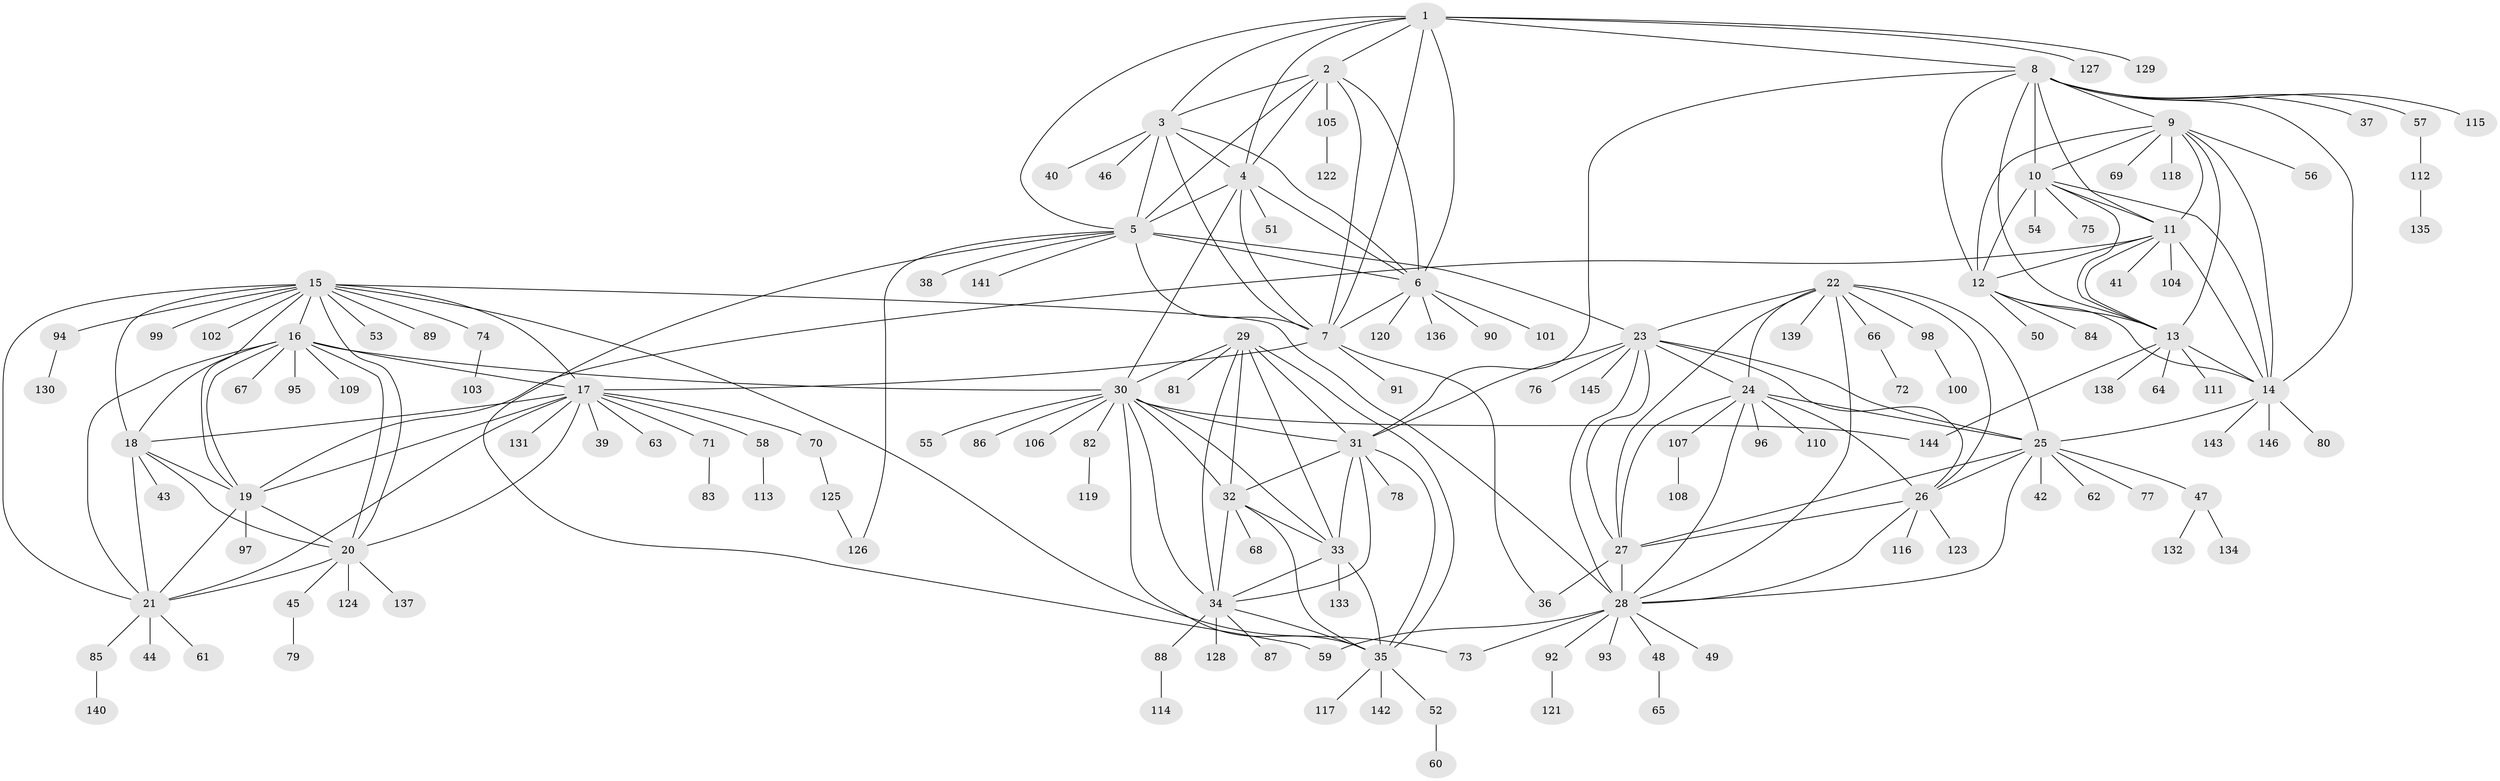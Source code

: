 // coarse degree distribution, {5: 0.029411764705882353, 8: 0.0392156862745098, 6: 0.0196078431372549, 16: 0.00980392156862745, 4: 0.00980392156862745, 14: 0.0196078431372549, 2: 0.0196078431372549, 1: 0.8333333333333334, 12: 0.00980392156862745, 20: 0.00980392156862745}
// Generated by graph-tools (version 1.1) at 2025/57/03/04/25 21:57:53]
// undirected, 146 vertices, 231 edges
graph export_dot {
graph [start="1"]
  node [color=gray90,style=filled];
  1;
  2;
  3;
  4;
  5;
  6;
  7;
  8;
  9;
  10;
  11;
  12;
  13;
  14;
  15;
  16;
  17;
  18;
  19;
  20;
  21;
  22;
  23;
  24;
  25;
  26;
  27;
  28;
  29;
  30;
  31;
  32;
  33;
  34;
  35;
  36;
  37;
  38;
  39;
  40;
  41;
  42;
  43;
  44;
  45;
  46;
  47;
  48;
  49;
  50;
  51;
  52;
  53;
  54;
  55;
  56;
  57;
  58;
  59;
  60;
  61;
  62;
  63;
  64;
  65;
  66;
  67;
  68;
  69;
  70;
  71;
  72;
  73;
  74;
  75;
  76;
  77;
  78;
  79;
  80;
  81;
  82;
  83;
  84;
  85;
  86;
  87;
  88;
  89;
  90;
  91;
  92;
  93;
  94;
  95;
  96;
  97;
  98;
  99;
  100;
  101;
  102;
  103;
  104;
  105;
  106;
  107;
  108;
  109;
  110;
  111;
  112;
  113;
  114;
  115;
  116;
  117;
  118;
  119;
  120;
  121;
  122;
  123;
  124;
  125;
  126;
  127;
  128;
  129;
  130;
  131;
  132;
  133;
  134;
  135;
  136;
  137;
  138;
  139;
  140;
  141;
  142;
  143;
  144;
  145;
  146;
  1 -- 2;
  1 -- 3;
  1 -- 4;
  1 -- 5;
  1 -- 6;
  1 -- 7;
  1 -- 8;
  1 -- 127;
  1 -- 129;
  2 -- 3;
  2 -- 4;
  2 -- 5;
  2 -- 6;
  2 -- 7;
  2 -- 105;
  3 -- 4;
  3 -- 5;
  3 -- 6;
  3 -- 7;
  3 -- 40;
  3 -- 46;
  4 -- 5;
  4 -- 6;
  4 -- 7;
  4 -- 30;
  4 -- 51;
  5 -- 6;
  5 -- 7;
  5 -- 23;
  5 -- 38;
  5 -- 59;
  5 -- 126;
  5 -- 141;
  6 -- 7;
  6 -- 90;
  6 -- 101;
  6 -- 120;
  6 -- 136;
  7 -- 17;
  7 -- 36;
  7 -- 91;
  8 -- 9;
  8 -- 10;
  8 -- 11;
  8 -- 12;
  8 -- 13;
  8 -- 14;
  8 -- 31;
  8 -- 37;
  8 -- 57;
  8 -- 115;
  9 -- 10;
  9 -- 11;
  9 -- 12;
  9 -- 13;
  9 -- 14;
  9 -- 56;
  9 -- 69;
  9 -- 118;
  10 -- 11;
  10 -- 12;
  10 -- 13;
  10 -- 14;
  10 -- 54;
  10 -- 75;
  11 -- 12;
  11 -- 13;
  11 -- 14;
  11 -- 19;
  11 -- 41;
  11 -- 104;
  12 -- 13;
  12 -- 14;
  12 -- 50;
  12 -- 84;
  13 -- 14;
  13 -- 64;
  13 -- 111;
  13 -- 138;
  13 -- 144;
  14 -- 25;
  14 -- 80;
  14 -- 143;
  14 -- 146;
  15 -- 16;
  15 -- 17;
  15 -- 18;
  15 -- 19;
  15 -- 20;
  15 -- 21;
  15 -- 28;
  15 -- 53;
  15 -- 73;
  15 -- 74;
  15 -- 89;
  15 -- 94;
  15 -- 99;
  15 -- 102;
  16 -- 17;
  16 -- 18;
  16 -- 19;
  16 -- 20;
  16 -- 21;
  16 -- 30;
  16 -- 67;
  16 -- 95;
  16 -- 109;
  17 -- 18;
  17 -- 19;
  17 -- 20;
  17 -- 21;
  17 -- 39;
  17 -- 58;
  17 -- 63;
  17 -- 70;
  17 -- 71;
  17 -- 131;
  18 -- 19;
  18 -- 20;
  18 -- 21;
  18 -- 43;
  19 -- 20;
  19 -- 21;
  19 -- 97;
  20 -- 21;
  20 -- 45;
  20 -- 124;
  20 -- 137;
  21 -- 44;
  21 -- 61;
  21 -- 85;
  22 -- 23;
  22 -- 24;
  22 -- 25;
  22 -- 26;
  22 -- 27;
  22 -- 28;
  22 -- 66;
  22 -- 98;
  22 -- 139;
  23 -- 24;
  23 -- 25;
  23 -- 26;
  23 -- 27;
  23 -- 28;
  23 -- 31;
  23 -- 76;
  23 -- 145;
  24 -- 25;
  24 -- 26;
  24 -- 27;
  24 -- 28;
  24 -- 96;
  24 -- 107;
  24 -- 110;
  25 -- 26;
  25 -- 27;
  25 -- 28;
  25 -- 42;
  25 -- 47;
  25 -- 62;
  25 -- 77;
  26 -- 27;
  26 -- 28;
  26 -- 116;
  26 -- 123;
  27 -- 28;
  27 -- 36;
  28 -- 48;
  28 -- 49;
  28 -- 59;
  28 -- 73;
  28 -- 92;
  28 -- 93;
  29 -- 30;
  29 -- 31;
  29 -- 32;
  29 -- 33;
  29 -- 34;
  29 -- 35;
  29 -- 81;
  30 -- 31;
  30 -- 32;
  30 -- 33;
  30 -- 34;
  30 -- 35;
  30 -- 55;
  30 -- 82;
  30 -- 86;
  30 -- 106;
  30 -- 144;
  31 -- 32;
  31 -- 33;
  31 -- 34;
  31 -- 35;
  31 -- 78;
  32 -- 33;
  32 -- 34;
  32 -- 35;
  32 -- 68;
  33 -- 34;
  33 -- 35;
  33 -- 133;
  34 -- 35;
  34 -- 87;
  34 -- 88;
  34 -- 128;
  35 -- 52;
  35 -- 117;
  35 -- 142;
  45 -- 79;
  47 -- 132;
  47 -- 134;
  48 -- 65;
  52 -- 60;
  57 -- 112;
  58 -- 113;
  66 -- 72;
  70 -- 125;
  71 -- 83;
  74 -- 103;
  82 -- 119;
  85 -- 140;
  88 -- 114;
  92 -- 121;
  94 -- 130;
  98 -- 100;
  105 -- 122;
  107 -- 108;
  112 -- 135;
  125 -- 126;
}
